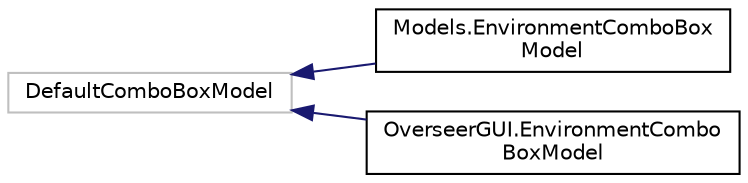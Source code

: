 digraph "Graphical Class Hierarchy"
{
  edge [fontname="Helvetica",fontsize="10",labelfontname="Helvetica",labelfontsize="10"];
  node [fontname="Helvetica",fontsize="10",shape=record];
  rankdir="LR";
  Node1 [label="DefaultComboBoxModel",height=0.2,width=0.4,color="grey75", fillcolor="white", style="filled"];
  Node1 -> Node2 [dir="back",color="midnightblue",fontsize="10",style="solid",fontname="Helvetica"];
  Node2 [label="Models.EnvironmentComboBox\lModel",height=0.2,width=0.4,color="black", fillcolor="white", style="filled",URL="$class_models_1_1_environment_combo_box_model.html"];
  Node1 -> Node3 [dir="back",color="midnightblue",fontsize="10",style="solid",fontname="Helvetica"];
  Node3 [label="OverseerGUI.EnvironmentCombo\lBoxModel",height=0.2,width=0.4,color="black", fillcolor="white", style="filled",URL="$class_overseer_g_u_i_1_1_environment_combo_box_model.html"];
}
